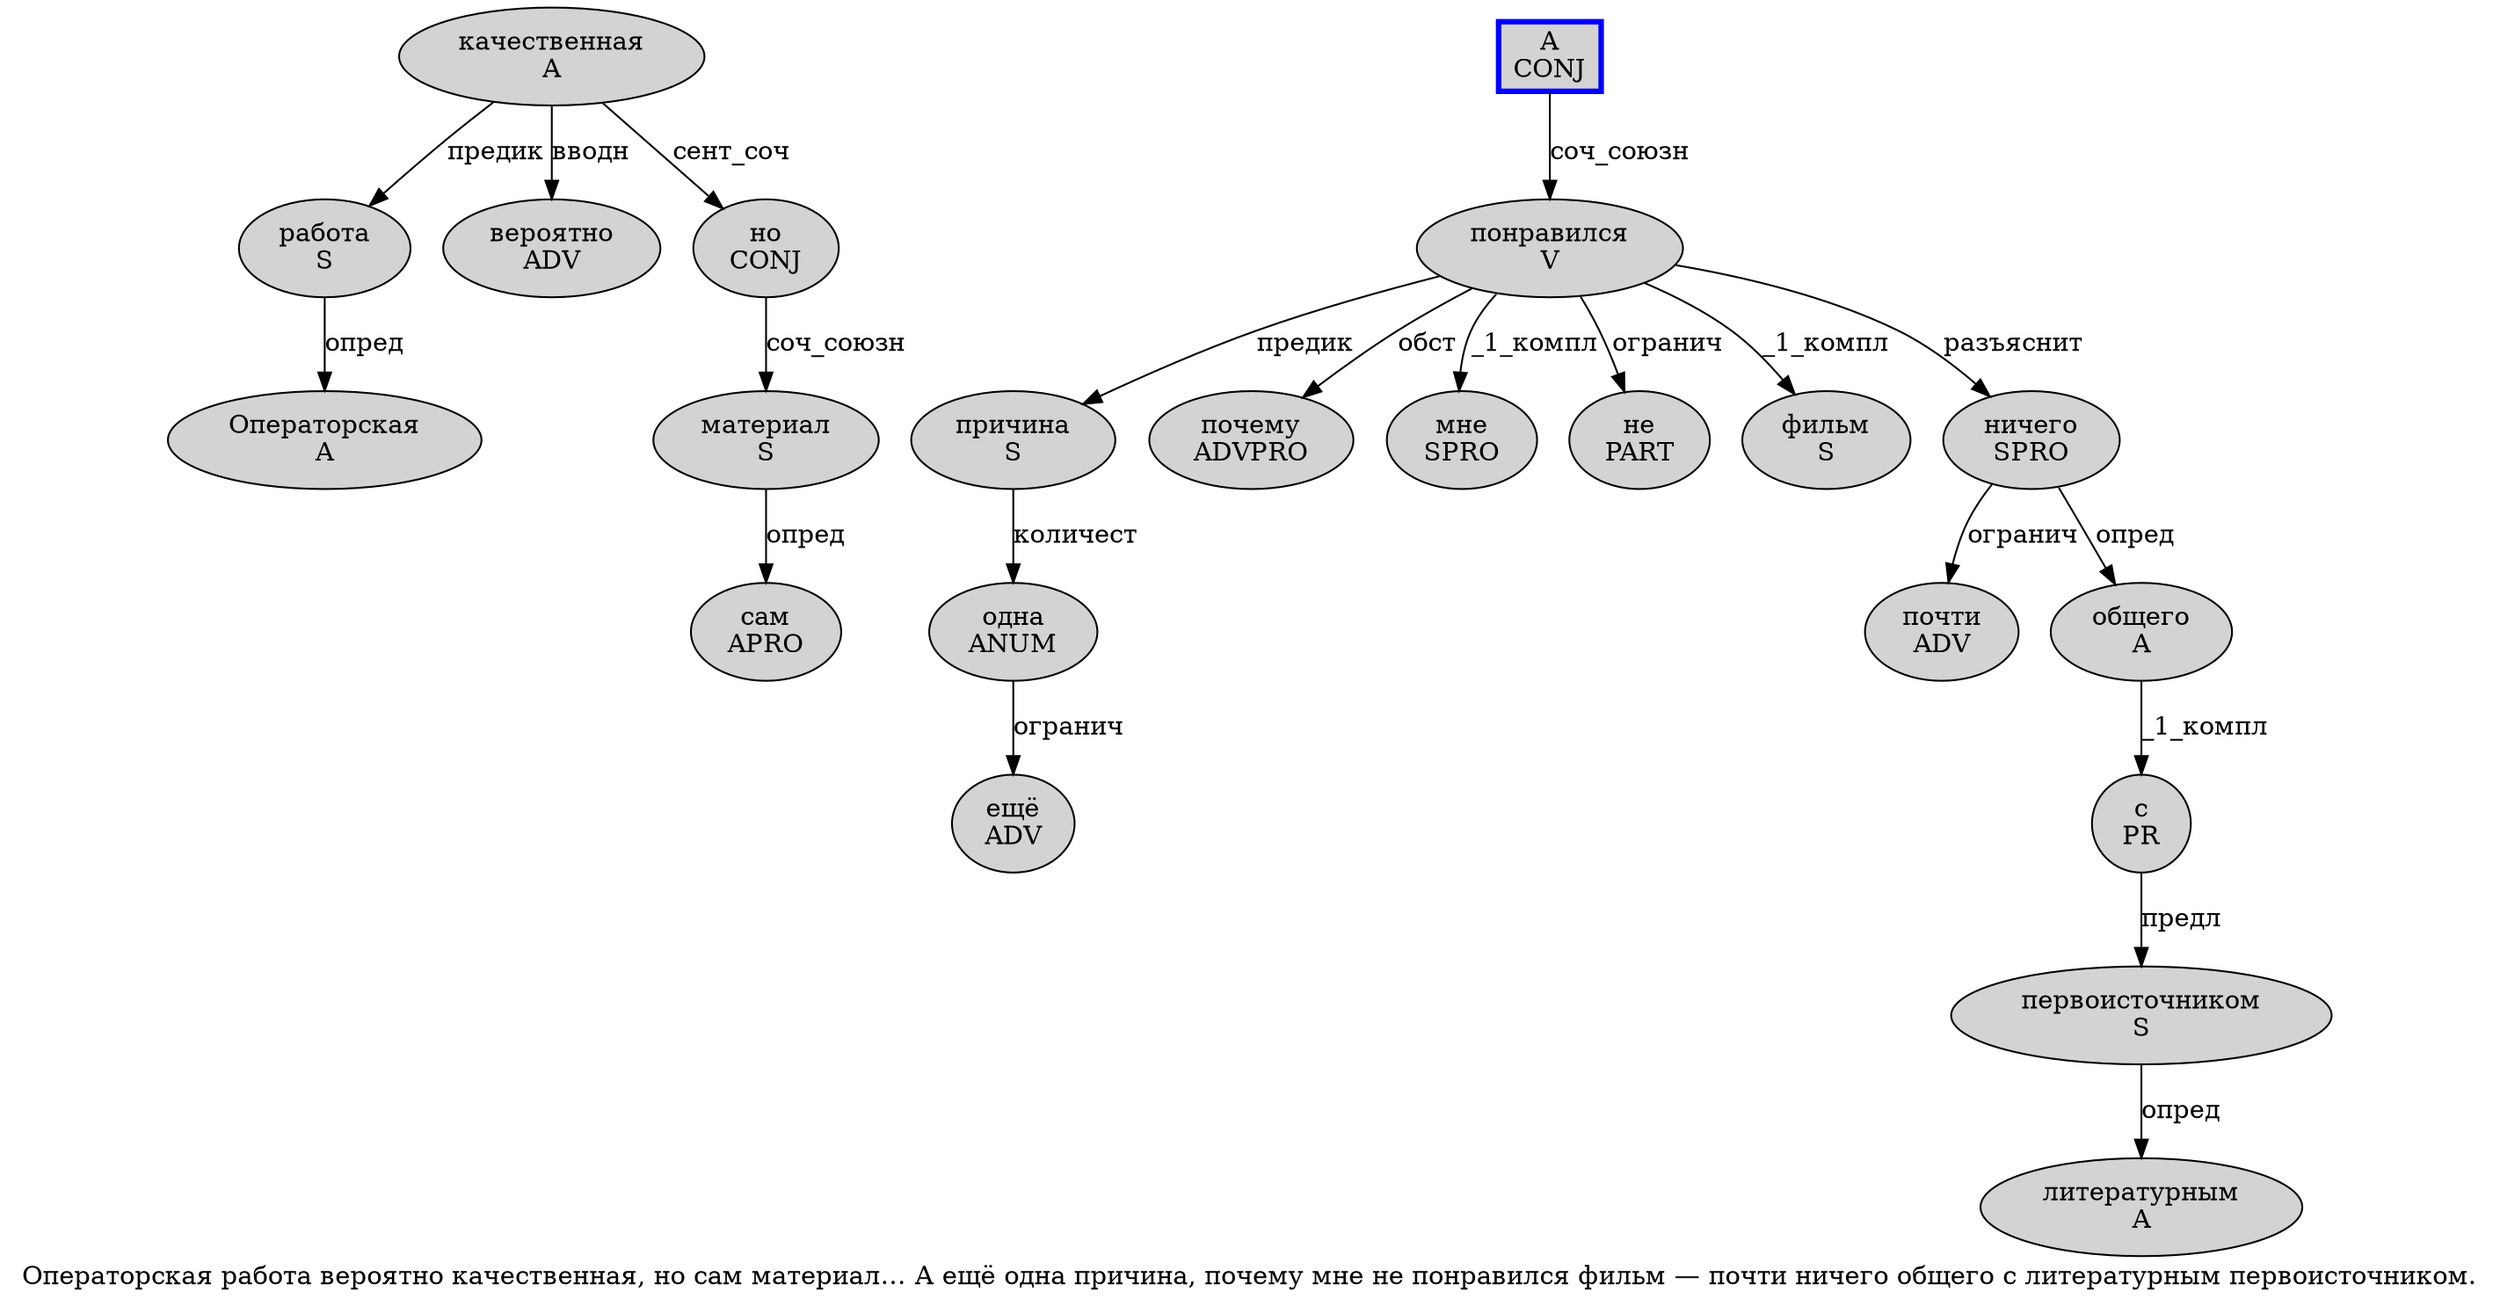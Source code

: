 digraph SENTENCE_2803 {
	graph [label="Операторская работа вероятно качественная, но сам материал… А ещё одна причина, почему мне не понравился фильм — почти ничего общего с литературным первоисточником."]
	node [style=filled]
		0 [label="Операторская
A" color="" fillcolor=lightgray penwidth=1 shape=ellipse]
		1 [label="работа
S" color="" fillcolor=lightgray penwidth=1 shape=ellipse]
		2 [label="вероятно
ADV" color="" fillcolor=lightgray penwidth=1 shape=ellipse]
		3 [label="качественная
A" color="" fillcolor=lightgray penwidth=1 shape=ellipse]
		5 [label="но
CONJ" color="" fillcolor=lightgray penwidth=1 shape=ellipse]
		6 [label="сам
APRO" color="" fillcolor=lightgray penwidth=1 shape=ellipse]
		7 [label="материал
S" color="" fillcolor=lightgray penwidth=1 shape=ellipse]
		9 [label="А
CONJ" color=blue fillcolor=lightgray penwidth=3 shape=box]
		10 [label="ещё
ADV" color="" fillcolor=lightgray penwidth=1 shape=ellipse]
		11 [label="одна
ANUM" color="" fillcolor=lightgray penwidth=1 shape=ellipse]
		12 [label="причина
S" color="" fillcolor=lightgray penwidth=1 shape=ellipse]
		14 [label="почему
ADVPRO" color="" fillcolor=lightgray penwidth=1 shape=ellipse]
		15 [label="мне
SPRO" color="" fillcolor=lightgray penwidth=1 shape=ellipse]
		16 [label="не
PART" color="" fillcolor=lightgray penwidth=1 shape=ellipse]
		17 [label="понравился
V" color="" fillcolor=lightgray penwidth=1 shape=ellipse]
		18 [label="фильм
S" color="" fillcolor=lightgray penwidth=1 shape=ellipse]
		20 [label="почти
ADV" color="" fillcolor=lightgray penwidth=1 shape=ellipse]
		21 [label="ничего
SPRO" color="" fillcolor=lightgray penwidth=1 shape=ellipse]
		22 [label="общего
A" color="" fillcolor=lightgray penwidth=1 shape=ellipse]
		23 [label="с
PR" color="" fillcolor=lightgray penwidth=1 shape=ellipse]
		24 [label="литературным
A" color="" fillcolor=lightgray penwidth=1 shape=ellipse]
		25 [label="первоисточником
S" color="" fillcolor=lightgray penwidth=1 shape=ellipse]
			11 -> 10 [label="огранич"]
			21 -> 20 [label="огранич"]
			21 -> 22 [label="опред"]
			9 -> 17 [label="соч_союзн"]
			12 -> 11 [label="количест"]
			5 -> 7 [label="соч_союзн"]
			7 -> 6 [label="опред"]
			22 -> 23 [label="_1_компл"]
			3 -> 1 [label="предик"]
			3 -> 2 [label="вводн"]
			3 -> 5 [label="сент_соч"]
			25 -> 24 [label="опред"]
			17 -> 12 [label="предик"]
			17 -> 14 [label="обст"]
			17 -> 15 [label="_1_компл"]
			17 -> 16 [label="огранич"]
			17 -> 18 [label="_1_компл"]
			17 -> 21 [label="разъяснит"]
			23 -> 25 [label="предл"]
			1 -> 0 [label="опред"]
}